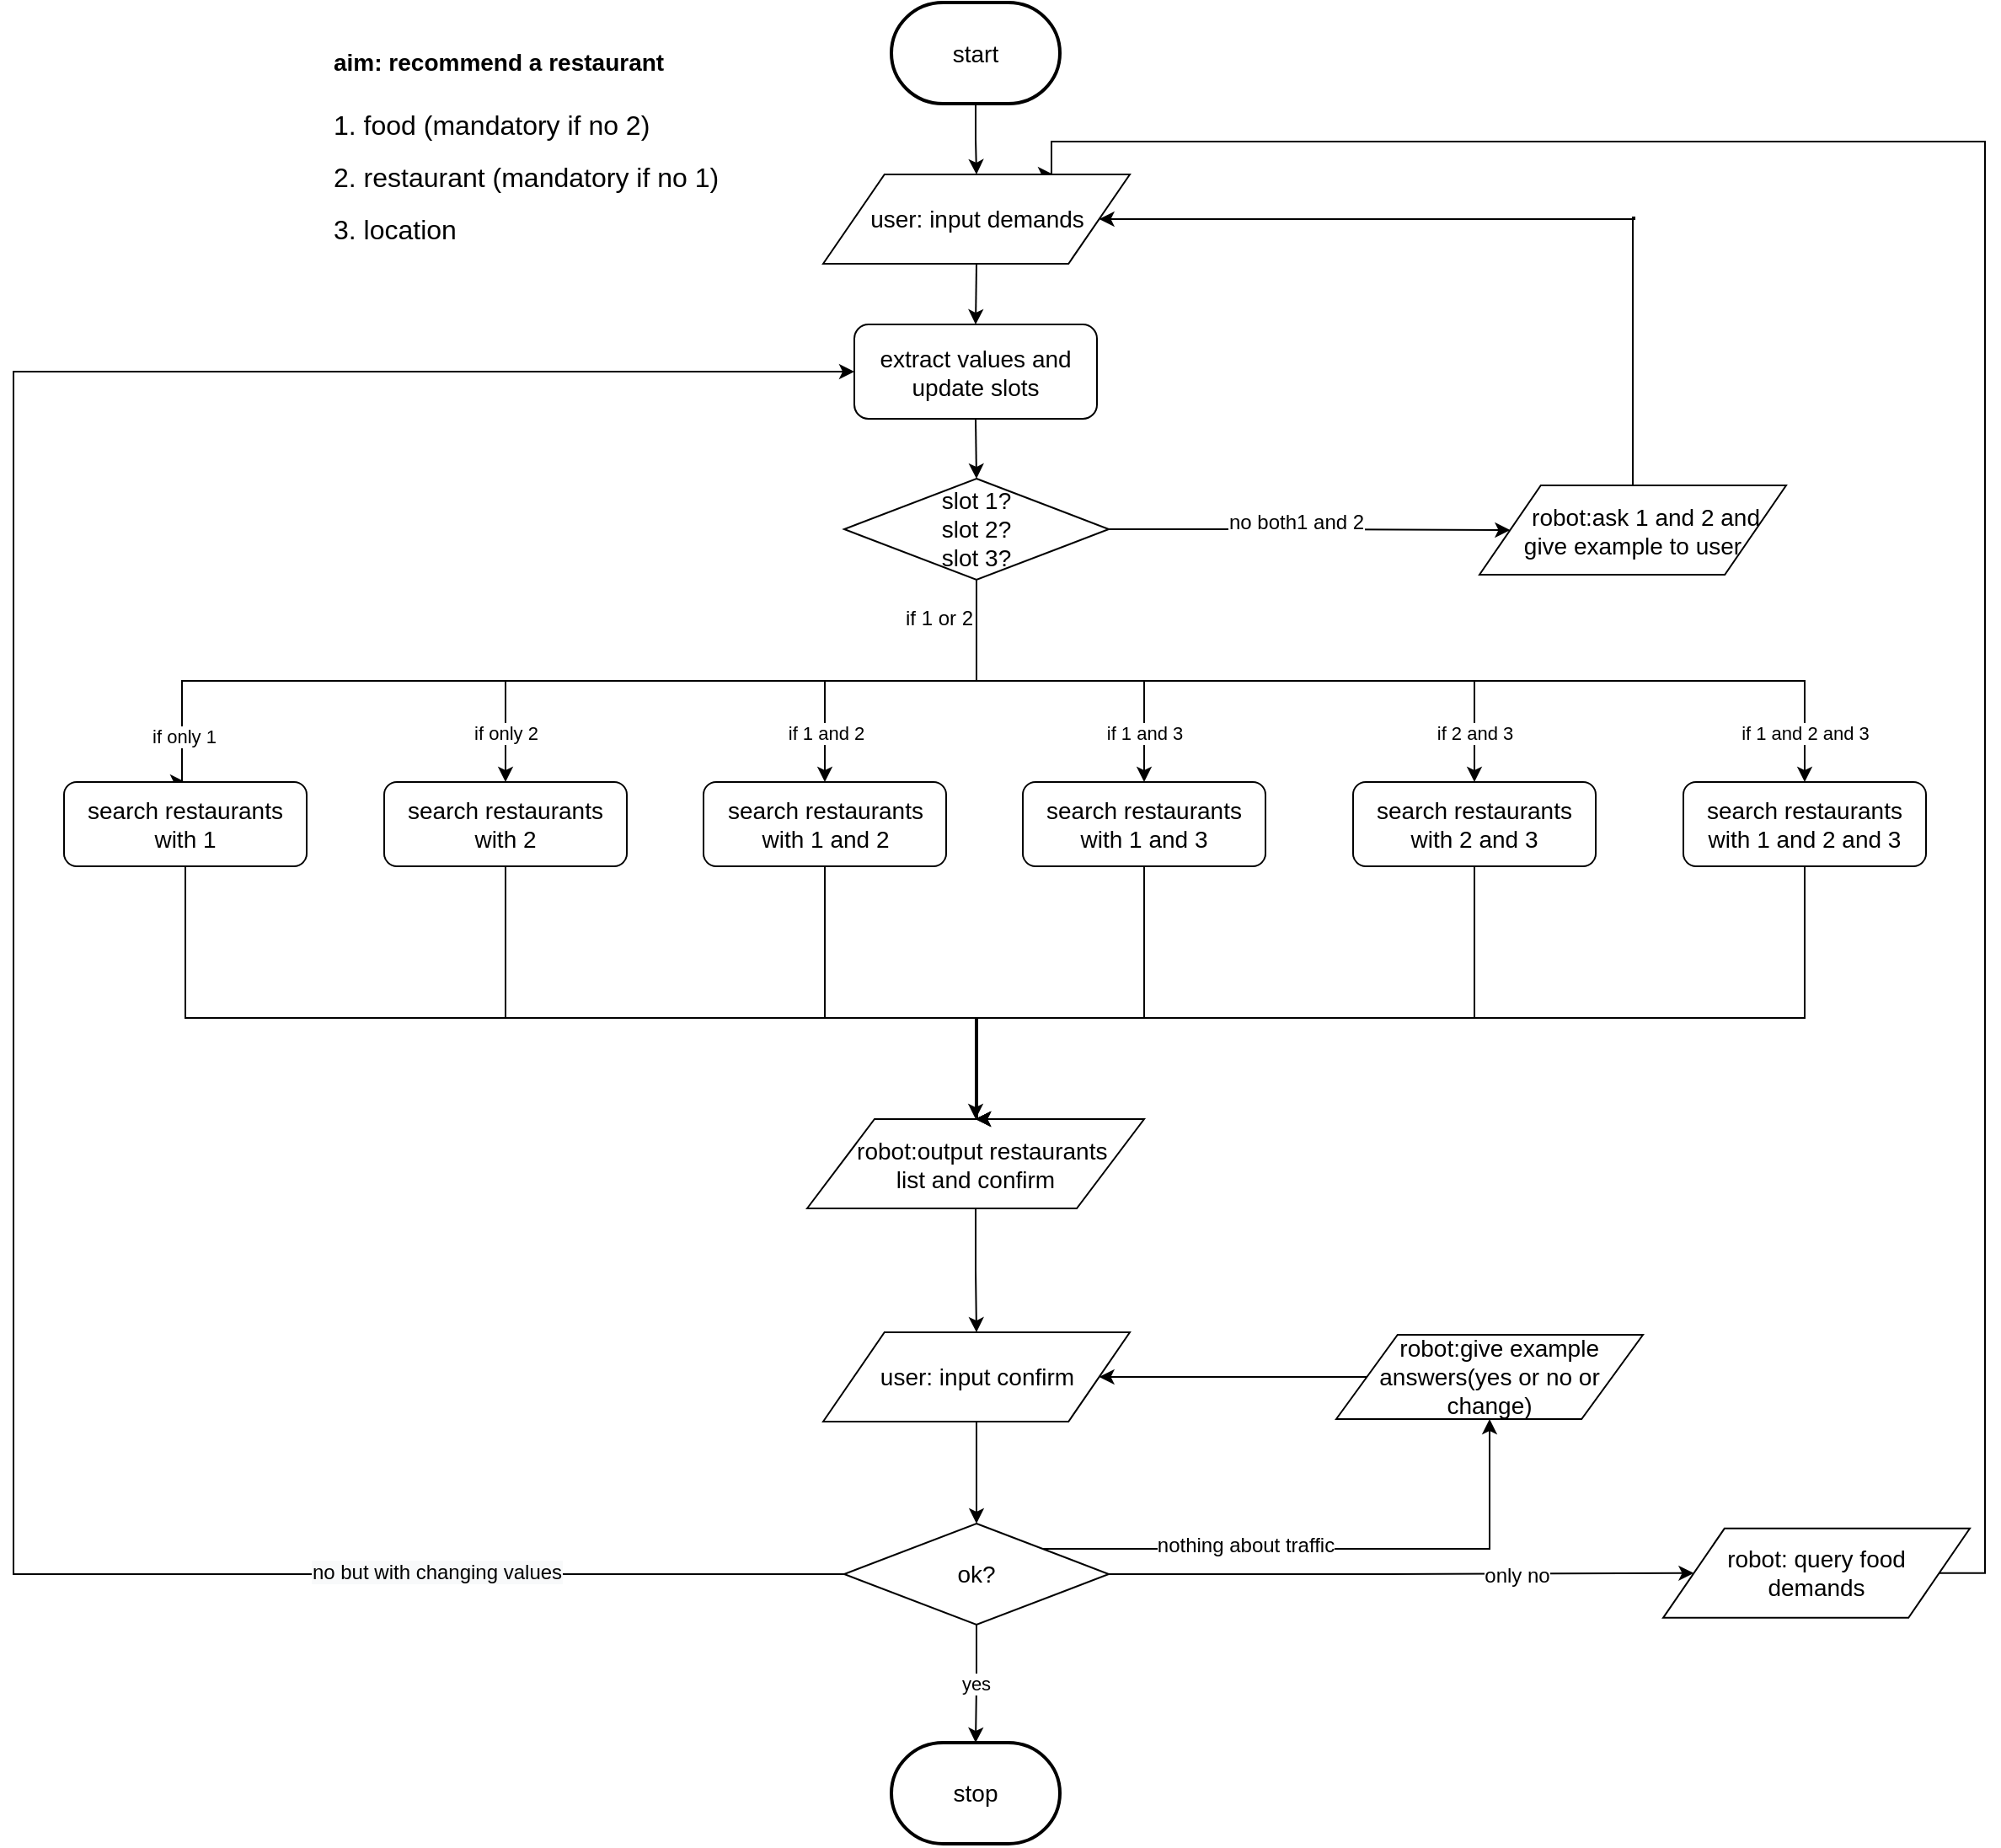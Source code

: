 <mxfile version="12.0.0" type="github" pages="1"><diagram id="ZVo3xf8XB1SoQEMQ752W" name="Page-1"><mxGraphModel dx="1097" dy="659" grid="1" gridSize="10" guides="1" tooltips="1" connect="1" arrows="1" fold="1" page="1" pageScale="1" pageWidth="1169" pageHeight="827" math="0" shadow="0"><root><mxCell id="0"/><mxCell id="1" parent="0"/><mxCell id="-weK3m_R_vGw2RZOWdCi-1" value="&lt;h1&gt;&lt;font style=&quot;font-size: 14px&quot;&gt;aim:&amp;nbsp;recommend a restaurant&lt;/font&gt;&lt;/h1&gt;&lt;p&gt;&lt;font size=&quot;3&quot;&gt;1. food (mandatory if no 2)&lt;br&gt;&lt;/font&gt;&lt;/p&gt;&lt;p&gt;&lt;font size=&quot;3&quot;&gt;2. restaurant (mandatory if no 1)&lt;/font&gt;&lt;/p&gt;&lt;p&gt;&lt;font size=&quot;3&quot;&gt;3. location&lt;/font&gt;&lt;br&gt;&lt;/p&gt;" style="text;html=1;strokeColor=none;fillColor=none;spacing=5;spacingTop=-20;whiteSpace=wrap;overflow=hidden;rounded=0;" parent="1" vertex="1"><mxGeometry x="205" y="50" width="250" height="131" as="geometry"/></mxCell><mxCell id="XeTQekSoMw8yuTuayGuz-7" style="edgeStyle=orthogonalEdgeStyle;rounded=0;orthogonalLoop=1;jettySize=auto;html=1;exitX=1;exitY=0.5;exitDx=0;exitDy=0;entryX=0;entryY=0.5;entryDx=0;entryDy=0;" parent="1" source="XeTQekSoMw8yuTuayGuz-11" target="XeTQekSoMw8yuTuayGuz-40" edge="1"><mxGeometry relative="1" as="geometry"><mxPoint x="972" y="471.5" as="targetPoint"/></mxGeometry></mxCell><mxCell id="XeTQekSoMw8yuTuayGuz-8" value="no both1 and 2" style="text;html=1;resizable=0;points=[];align=center;verticalAlign=middle;labelBackgroundColor=#ffffff;" parent="XeTQekSoMw8yuTuayGuz-7" vertex="1" connectable="0"><mxGeometry x="-0.07" y="5" relative="1" as="geometry"><mxPoint as="offset"/></mxGeometry></mxCell><mxCell id="wu-LaleV2zq8ELQ2vTht-6" value="if 1 and 3" style="edgeStyle=orthogonalEdgeStyle;rounded=0;orthogonalLoop=1;jettySize=auto;html=1;exitX=0.5;exitY=1;exitDx=0;exitDy=0;entryX=0.5;entryY=0;entryDx=0;entryDy=0;" edge="1" parent="1" source="XeTQekSoMw8yuTuayGuz-11" target="wu-LaleV2zq8ELQ2vTht-5"><mxGeometry x="0.731" relative="1" as="geometry"><mxPoint as="offset"/></mxGeometry></mxCell><mxCell id="wu-LaleV2zq8ELQ2vTht-9" value="if 2 and 3" style="edgeStyle=orthogonalEdgeStyle;rounded=0;orthogonalLoop=1;jettySize=auto;html=1;exitX=0.5;exitY=1;exitDx=0;exitDy=0;entryX=0.5;entryY=0;entryDx=0;entryDy=0;" edge="1" parent="1" source="XeTQekSoMw8yuTuayGuz-11" target="wu-LaleV2zq8ELQ2vTht-8"><mxGeometry x="0.861" relative="1" as="geometry"><mxPoint as="offset"/></mxGeometry></mxCell><mxCell id="wu-LaleV2zq8ELQ2vTht-13" value="if 1 and 2 and 3" style="edgeStyle=orthogonalEdgeStyle;rounded=0;orthogonalLoop=1;jettySize=auto;html=1;exitX=0.5;exitY=1;exitDx=0;exitDy=0;entryX=0.5;entryY=0;entryDx=0;entryDy=0;" edge="1" parent="1" source="XeTQekSoMw8yuTuayGuz-11" target="wu-LaleV2zq8ELQ2vTht-12"><mxGeometry x="0.903" relative="1" as="geometry"><mxPoint as="offset"/></mxGeometry></mxCell><mxCell id="XeTQekSoMw8yuTuayGuz-11" value="&lt;font style=&quot;font-size: 14px&quot;&gt;slot 1?&lt;br&gt;slot 2?&lt;br&gt;slot 3?&lt;br&gt;&lt;/font&gt;" style="rhombus;whiteSpace=wrap;html=1;" parent="1" vertex="1"><mxGeometry x="513" y="320" width="157" height="60" as="geometry"/></mxCell><mxCell id="wu-LaleV2zq8ELQ2vTht-24" style="edgeStyle=orthogonalEdgeStyle;rounded=0;orthogonalLoop=1;jettySize=auto;html=1;exitX=1;exitY=0.5;exitDx=0;exitDy=0;entryX=0.75;entryY=0;entryDx=0;entryDy=0;" edge="1" parent="1" source="XeTQekSoMw8yuTuayGuz-37" target="XeTQekSoMw8yuTuayGuz-39"><mxGeometry relative="1" as="geometry"><Array as="points"><mxPoint x="1190" y="970"/><mxPoint x="1190" y="120"/><mxPoint x="636" y="120"/></Array></mxGeometry></mxCell><mxCell id="XeTQekSoMw8yuTuayGuz-37" value="&lt;font style=&quot;font-size: 14px&quot;&gt;robot:&amp;nbsp;&lt;/font&gt;&lt;span style=&quot;font-size: 14px&quot;&gt;query food &lt;br&gt;demands&lt;/span&gt;" style="shape=parallelogram;perimeter=parallelogramPerimeter;whiteSpace=wrap;html=1;" parent="1" vertex="1"><mxGeometry x="999" y="942.905" width="182" height="53" as="geometry"/></mxCell><mxCell id="0KGYfpHIyj1goIYr32e1-1" value="" style="edgeStyle=orthogonalEdgeStyle;rounded=0;orthogonalLoop=1;jettySize=auto;html=1;" parent="1" source="XeTQekSoMw8yuTuayGuz-38" target="XeTQekSoMw8yuTuayGuz-39" edge="1"><mxGeometry relative="1" as="geometry"/></mxCell><mxCell id="XeTQekSoMw8yuTuayGuz-38" value="&lt;span style=&quot;font-size: 14px&quot;&gt;start&lt;/span&gt;" style="strokeWidth=2;html=1;shape=mxgraph.flowchart.terminator;whiteSpace=wrap;" parent="1" vertex="1"><mxGeometry x="541" y="37.519" width="100" height="60" as="geometry"/></mxCell><mxCell id="0KGYfpHIyj1goIYr32e1-13" style="edgeStyle=orthogonalEdgeStyle;rounded=0;orthogonalLoop=1;jettySize=auto;html=1;exitX=0.5;exitY=1;exitDx=0;exitDy=0;entryX=0.5;entryY=0;entryDx=0;entryDy=0;" parent="1" source="XeTQekSoMw8yuTuayGuz-39" target="wu-LaleV2zq8ELQ2vTht-25" edge="1"><mxGeometry relative="1" as="geometry"><mxPoint x="591.571" y="246.714" as="targetPoint"/></mxGeometry></mxCell><mxCell id="XeTQekSoMw8yuTuayGuz-39" value="&lt;span style=&quot;font-size: 14px&quot;&gt;user: input demands&lt;/span&gt;" style="shape=parallelogram;perimeter=parallelogramPerimeter;whiteSpace=wrap;html=1;" parent="1" vertex="1"><mxGeometry x="500.5" y="139.5" width="182" height="53" as="geometry"/></mxCell><mxCell id="XeTQekSoMw8yuTuayGuz-54" style="edgeStyle=orthogonalEdgeStyle;rounded=0;orthogonalLoop=1;jettySize=auto;html=1;exitX=0.5;exitY=0;exitDx=0;exitDy=0;entryX=1;entryY=0.5;entryDx=0;entryDy=0;" parent="1" source="XeTQekSoMw8yuTuayGuz-40" target="XeTQekSoMw8yuTuayGuz-39" edge="1"><mxGeometry relative="1" as="geometry"><Array as="points"><mxPoint x="982" y="165"/></Array></mxGeometry></mxCell><mxCell id="XeTQekSoMw8yuTuayGuz-40" value="&lt;span style=&quot;font-size: 14px&quot;&gt;&amp;nbsp; &amp;nbsp; robot:ask 1 and 2 and &lt;br&gt;give example to user&lt;/span&gt;" style="shape=parallelogram;perimeter=parallelogramPerimeter;whiteSpace=wrap;html=1;" parent="1" vertex="1"><mxGeometry x="890" y="324" width="182" height="53" as="geometry"/></mxCell><mxCell id="XeTQekSoMw8yuTuayGuz-58" value="" style="edgeStyle=orthogonalEdgeStyle;rounded=0;orthogonalLoop=1;jettySize=auto;html=1;entryX=0.5;entryY=0;entryDx=0;entryDy=0;" parent="1" source="XeTQekSoMw8yuTuayGuz-55" target="XeTQekSoMw8yuTuayGuz-57" edge="1"><mxGeometry relative="1" as="geometry"><Array as="points"><mxPoint x="312" y="640"/><mxPoint x="592" y="640"/></Array></mxGeometry></mxCell><mxCell id="XeTQekSoMw8yuTuayGuz-55" value="&lt;span style=&quot;font-size: 14px&quot;&gt;search restaurants with 2&lt;/span&gt;" style="rounded=1;whiteSpace=wrap;html=1;" parent="1" vertex="1"><mxGeometry x="240" y="500" width="144" height="50" as="geometry"/></mxCell><mxCell id="XeTQekSoMw8yuTuayGuz-60" value="" style="edgeStyle=orthogonalEdgeStyle;rounded=0;orthogonalLoop=1;jettySize=auto;html=1;" parent="1" source="XeTQekSoMw8yuTuayGuz-57" target="XeTQekSoMw8yuTuayGuz-59" edge="1"><mxGeometry relative="1" as="geometry"/></mxCell><mxCell id="XeTQekSoMw8yuTuayGuz-57" value="&lt;span style=&quot;font-size: 14px ; white-space: normal&quot;&gt;&amp;nbsp; &amp;nbsp;robot:output&amp;nbsp;&lt;/span&gt;&lt;span style=&quot;font-size: 14px&quot;&gt;restaurants&lt;/span&gt;&lt;span style=&quot;font-size: 14px ; white-space: normal&quot;&gt;&amp;nbsp;&lt;/span&gt;&lt;br style=&quot;font-size: 14px ; white-space: normal&quot;&gt;&lt;span style=&quot;font-size: 14px ; white-space: normal&quot;&gt;list and confirm&lt;/span&gt;" style="shape=parallelogram;perimeter=parallelogramPerimeter;whiteSpace=wrap;html=1;" parent="1" vertex="1"><mxGeometry x="491" y="700" width="200" height="53" as="geometry"/></mxCell><mxCell id="XeTQekSoMw8yuTuayGuz-62" value="" style="edgeStyle=orthogonalEdgeStyle;rounded=0;orthogonalLoop=1;jettySize=auto;html=1;" parent="1" source="XeTQekSoMw8yuTuayGuz-59" target="XeTQekSoMw8yuTuayGuz-61" edge="1"><mxGeometry relative="1" as="geometry"/></mxCell><mxCell id="XeTQekSoMw8yuTuayGuz-59" value="&lt;span style=&quot;font-size: 14px&quot;&gt;user: input confirm&lt;/span&gt;" style="shape=parallelogram;perimeter=parallelogramPerimeter;whiteSpace=wrap;html=1;" parent="1" vertex="1"><mxGeometry x="500.5" y="826.5" width="182" height="53" as="geometry"/></mxCell><mxCell id="wu-LaleV2zq8ELQ2vTht-17" style="edgeStyle=orthogonalEdgeStyle;rounded=0;orthogonalLoop=1;jettySize=auto;html=1;exitX=1;exitY=0;exitDx=0;exitDy=0;" edge="1" parent="1" source="XeTQekSoMw8yuTuayGuz-61" target="wu-LaleV2zq8ELQ2vTht-16"><mxGeometry relative="1" as="geometry"><mxPoint x="650" y="940" as="sourcePoint"/></mxGeometry></mxCell><mxCell id="wu-LaleV2zq8ELQ2vTht-21" value="nothing about traffic" style="text;html=1;resizable=0;points=[];align=center;verticalAlign=middle;labelBackgroundColor=#ffffff;" vertex="1" connectable="0" parent="wu-LaleV2zq8ELQ2vTht-17"><mxGeometry x="-0.3" relative="1" as="geometry"><mxPoint y="-2" as="offset"/></mxGeometry></mxCell><mxCell id="wu-LaleV2zq8ELQ2vTht-22" value="yes" style="edgeStyle=orthogonalEdgeStyle;rounded=0;orthogonalLoop=1;jettySize=auto;html=1;exitX=0.5;exitY=1;exitDx=0;exitDy=0;entryX=0.5;entryY=0;entryDx=0;entryDy=0;entryPerimeter=0;" edge="1" parent="1" source="XeTQekSoMw8yuTuayGuz-61" target="XeTQekSoMw8yuTuayGuz-87"><mxGeometry relative="1" as="geometry"/></mxCell><mxCell id="wu-LaleV2zq8ELQ2vTht-23" style="edgeStyle=orthogonalEdgeStyle;rounded=0;orthogonalLoop=1;jettySize=auto;html=1;exitX=1;exitY=0.5;exitDx=0;exitDy=0;entryX=0;entryY=0.5;entryDx=0;entryDy=0;" edge="1" parent="1" source="XeTQekSoMw8yuTuayGuz-61" target="XeTQekSoMw8yuTuayGuz-37"><mxGeometry relative="1" as="geometry"/></mxCell><mxCell id="wu-LaleV2zq8ELQ2vTht-39" value="only no" style="text;html=1;resizable=0;points=[];align=center;verticalAlign=middle;labelBackgroundColor=#ffffff;" vertex="1" connectable="0" parent="wu-LaleV2zq8ELQ2vTht-23"><mxGeometry x="0.391" y="-1" relative="1" as="geometry"><mxPoint as="offset"/></mxGeometry></mxCell><mxCell id="wu-LaleV2zq8ELQ2vTht-32" style="edgeStyle=orthogonalEdgeStyle;rounded=0;orthogonalLoop=1;jettySize=auto;html=1;exitX=0;exitY=0.5;exitDx=0;exitDy=0;entryX=0;entryY=0.5;entryDx=0;entryDy=0;" edge="1" parent="1" source="XeTQekSoMw8yuTuayGuz-61" target="wu-LaleV2zq8ELQ2vTht-25"><mxGeometry relative="1" as="geometry"><mxPoint x="234" y="969.571" as="targetPoint"/><Array as="points"><mxPoint x="20" y="970"/><mxPoint x="20" y="257"/></Array></mxGeometry></mxCell><mxCell id="wu-LaleV2zq8ELQ2vTht-37" value="&lt;span style=&quot;text-align: left ; background-color: rgb(248 , 249 , 250)&quot;&gt;no but with changing values&lt;/span&gt;" style="text;html=1;resizable=0;points=[];align=center;verticalAlign=middle;labelBackgroundColor=#ffffff;" vertex="1" connectable="0" parent="wu-LaleV2zq8ELQ2vTht-32"><mxGeometry x="-0.079" relative="1" as="geometry"><mxPoint x="250.5" y="291.5" as="offset"/></mxGeometry></mxCell><mxCell id="XeTQekSoMw8yuTuayGuz-61" value="&lt;font style=&quot;font-size: 14px&quot;&gt;ok?&lt;br&gt;&lt;/font&gt;" style="rhombus;whiteSpace=wrap;html=1;" parent="1" vertex="1"><mxGeometry x="513" y="940" width="157" height="60" as="geometry"/></mxCell><mxCell id="XeTQekSoMw8yuTuayGuz-80" value="if only 1" style="edgeStyle=orthogonalEdgeStyle;rounded=0;orthogonalLoop=1;jettySize=auto;html=1;exitX=0.5;exitY=1;exitDx=0;exitDy=0;entryX=0.5;entryY=0;entryDx=0;entryDy=0;" parent="1" source="XeTQekSoMw8yuTuayGuz-11" target="XeTQekSoMw8yuTuayGuz-76" edge="1"><mxGeometry x="0.9" y="1" relative="1" as="geometry"><mxPoint x="513" y="679.571" as="sourcePoint"/><Array as="points"><mxPoint x="592" y="440"/><mxPoint x="120" y="440"/></Array><mxPoint as="offset"/></mxGeometry></mxCell><mxCell id="XeTQekSoMw8yuTuayGuz-81" value="if only 2" style="edgeStyle=orthogonalEdgeStyle;rounded=0;orthogonalLoop=1;jettySize=auto;html=1;exitX=0.5;exitY=1;exitDx=0;exitDy=0;entryX=0.5;entryY=0;entryDx=0;entryDy=0;" parent="1" source="XeTQekSoMw8yuTuayGuz-11" target="XeTQekSoMw8yuTuayGuz-55" edge="1"><mxGeometry x="0.852" relative="1" as="geometry"><mxPoint x="591.571" y="709.571" as="sourcePoint"/><mxPoint as="offset"/></mxGeometry></mxCell><mxCell id="XeTQekSoMw8yuTuayGuz-83" value="if 1 and 2" style="edgeStyle=orthogonalEdgeStyle;rounded=0;orthogonalLoop=1;jettySize=auto;html=1;exitX=0.5;exitY=1;exitDx=0;exitDy=0;entryX=0.5;entryY=0;entryDx=0;entryDy=0;" parent="1" source="XeTQekSoMw8yuTuayGuz-11" target="XeTQekSoMw8yuTuayGuz-77" edge="1"><mxGeometry x="0.718" relative="1" as="geometry"><mxPoint as="offset"/><mxPoint x="670.143" y="679.571" as="sourcePoint"/><Array as="points"><mxPoint x="592" y="440"/><mxPoint x="502" y="440"/></Array></mxGeometry></mxCell><mxCell id="XeTQekSoMw8yuTuayGuz-85" style="edgeStyle=orthogonalEdgeStyle;rounded=0;orthogonalLoop=1;jettySize=auto;html=1;exitX=0.5;exitY=1;exitDx=0;exitDy=0;entryX=0.5;entryY=0;entryDx=0;entryDy=0;" parent="1" source="XeTQekSoMw8yuTuayGuz-76" target="XeTQekSoMw8yuTuayGuz-57" edge="1"><mxGeometry relative="1" as="geometry"><Array as="points"><mxPoint x="122" y="640"/><mxPoint x="592" y="640"/></Array><mxPoint x="592" y="840" as="targetPoint"/></mxGeometry></mxCell><mxCell id="XeTQekSoMw8yuTuayGuz-76" value="&lt;span style=&quot;font-size: 14px&quot;&gt;search restaurants with 1&lt;/span&gt;" style="rounded=1;whiteSpace=wrap;html=1;" parent="1" vertex="1"><mxGeometry x="50" y="500" width="144" height="50" as="geometry"/></mxCell><mxCell id="wu-LaleV2zq8ELQ2vTht-4" style="edgeStyle=orthogonalEdgeStyle;rounded=0;orthogonalLoop=1;jettySize=auto;html=1;exitX=0.5;exitY=1;exitDx=0;exitDy=0;entryX=0.5;entryY=0;entryDx=0;entryDy=0;" edge="1" parent="1" source="XeTQekSoMw8yuTuayGuz-77" target="XeTQekSoMw8yuTuayGuz-57"><mxGeometry relative="1" as="geometry"><Array as="points"><mxPoint x="502" y="640"/><mxPoint x="592" y="640"/></Array></mxGeometry></mxCell><mxCell id="XeTQekSoMw8yuTuayGuz-77" value="&lt;span style=&quot;font-size: 14px&quot;&gt;search restaurants with 1 and 2&lt;/span&gt;" style="rounded=1;whiteSpace=wrap;html=1;" parent="1" vertex="1"><mxGeometry x="429.5" y="500" width="144" height="50" as="geometry"/></mxCell><mxCell id="XeTQekSoMw8yuTuayGuz-87" value="&lt;font style=&quot;font-size: 14px&quot;&gt;stop&lt;/font&gt;" style="strokeWidth=2;html=1;shape=mxgraph.flowchart.terminator;whiteSpace=wrap;" parent="1" vertex="1"><mxGeometry x="541" y="1070" width="100" height="60" as="geometry"/></mxCell><mxCell id="0KGYfpHIyj1goIYr32e1-14" style="edgeStyle=orthogonalEdgeStyle;rounded=0;orthogonalLoop=1;jettySize=auto;html=1;exitX=0.5;exitY=1;exitDx=0;exitDy=0;entryX=0.5;entryY=0;entryDx=0;entryDy=0;" parent="1" source="wu-LaleV2zq8ELQ2vTht-25" target="XeTQekSoMw8yuTuayGuz-11" edge="1"><mxGeometry relative="1" as="geometry"><mxPoint x="591.571" y="296.714" as="sourcePoint"/></mxGeometry></mxCell><mxCell id="wu-LaleV2zq8ELQ2vTht-7" style="edgeStyle=orthogonalEdgeStyle;rounded=0;orthogonalLoop=1;jettySize=auto;html=1;exitX=0.5;exitY=1;exitDx=0;exitDy=0;entryX=0.5;entryY=0;entryDx=0;entryDy=0;" edge="1" parent="1" source="wu-LaleV2zq8ELQ2vTht-5" target="XeTQekSoMw8yuTuayGuz-57"><mxGeometry relative="1" as="geometry"><Array as="points"><mxPoint x="692" y="640"/><mxPoint x="592" y="640"/></Array></mxGeometry></mxCell><mxCell id="wu-LaleV2zq8ELQ2vTht-5" value="&lt;span style=&quot;font-size: 14px&quot;&gt;search restaurants with 1 and 3&lt;/span&gt;" style="rounded=1;whiteSpace=wrap;html=1;" vertex="1" parent="1"><mxGeometry x="619" y="500" width="144" height="50" as="geometry"/></mxCell><mxCell id="wu-LaleV2zq8ELQ2vTht-10" style="edgeStyle=orthogonalEdgeStyle;rounded=0;orthogonalLoop=1;jettySize=auto;html=1;exitX=0.5;exitY=1;exitDx=0;exitDy=0;entryX=0.5;entryY=0;entryDx=0;entryDy=0;" edge="1" parent="1" source="wu-LaleV2zq8ELQ2vTht-8" target="XeTQekSoMw8yuTuayGuz-57"><mxGeometry relative="1" as="geometry"><Array as="points"><mxPoint x="887" y="640"/><mxPoint x="592" y="640"/></Array></mxGeometry></mxCell><mxCell id="wu-LaleV2zq8ELQ2vTht-8" value="&lt;span style=&quot;font-size: 14px&quot;&gt;search restaurants with 2 and 3&lt;/span&gt;" style="rounded=1;whiteSpace=wrap;html=1;" vertex="1" parent="1"><mxGeometry x="815" y="500" width="144" height="50" as="geometry"/></mxCell><mxCell id="wu-LaleV2zq8ELQ2vTht-11" value="if 1 or 2" style="text;html=1;strokeColor=none;fillColor=none;align=center;verticalAlign=middle;whiteSpace=wrap;rounded=0;" vertex="1" parent="1"><mxGeometry x="540" y="392.5" width="59" height="20" as="geometry"/></mxCell><mxCell id="wu-LaleV2zq8ELQ2vTht-14" style="edgeStyle=orthogonalEdgeStyle;rounded=0;orthogonalLoop=1;jettySize=auto;html=1;exitX=0.5;exitY=1;exitDx=0;exitDy=0;entryX=0.5;entryY=0;entryDx=0;entryDy=0;" edge="1" parent="1" source="wu-LaleV2zq8ELQ2vTht-12" target="XeTQekSoMw8yuTuayGuz-57"><mxGeometry relative="1" as="geometry"><Array as="points"><mxPoint x="1083" y="640"/><mxPoint x="592" y="640"/></Array></mxGeometry></mxCell><mxCell id="wu-LaleV2zq8ELQ2vTht-12" value="&lt;span style=&quot;font-size: 14px&quot;&gt;search restaurants with 1 and 2 and 3&lt;/span&gt;" style="rounded=1;whiteSpace=wrap;html=1;" vertex="1" parent="1"><mxGeometry x="1011" y="500" width="144" height="50" as="geometry"/></mxCell><mxCell id="wu-LaleV2zq8ELQ2vTht-20" value="" style="edgeStyle=orthogonalEdgeStyle;rounded=0;orthogonalLoop=1;jettySize=auto;html=1;entryX=1;entryY=0.5;entryDx=0;entryDy=0;" edge="1" parent="1" source="wu-LaleV2zq8ELQ2vTht-16" target="XeTQekSoMw8yuTuayGuz-59"><mxGeometry relative="1" as="geometry"><mxPoint x="706.8" y="853.5" as="targetPoint"/></mxGeometry></mxCell><mxCell id="wu-LaleV2zq8ELQ2vTht-16" value="&lt;span style=&quot;font-size: 14px&quot;&gt;&amp;nbsp; &amp;nbsp;robot:give example answers(yes or no or change)&lt;/span&gt;" style="shape=parallelogram;perimeter=parallelogramPerimeter;whiteSpace=wrap;html=1;" vertex="1" parent="1"><mxGeometry x="805" y="828" width="182" height="50" as="geometry"/></mxCell><mxCell id="wu-LaleV2zq8ELQ2vTht-25" value="&lt;font style=&quot;font-size: 14px&quot;&gt;extract values and update slots&lt;/font&gt;" style="rounded=1;whiteSpace=wrap;html=1;" vertex="1" parent="1"><mxGeometry x="519" y="228.5" width="144" height="56" as="geometry"/></mxCell></root></mxGraphModel></diagram></mxfile>